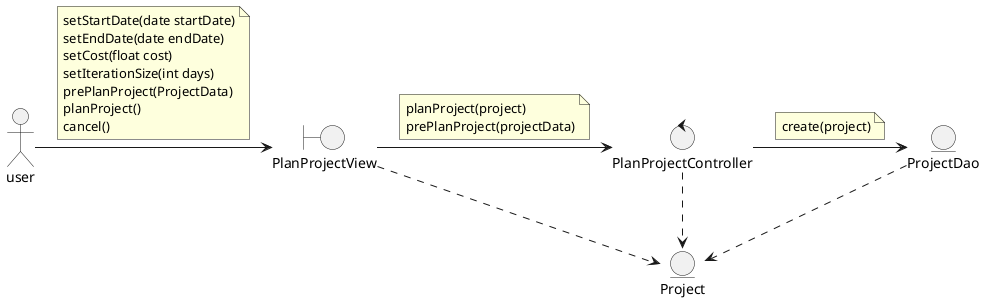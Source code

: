 @startuml

actor user

boundary PlanProjectView
entity ProjectDao
control PlanProjectController
entity Project

user -right-> PlanProjectView
    note on link
        setStartDate(date startDate)
        setEndDate(date endDate)
        setCost(float cost)
        setIterationSize(int days)
        prePlanProject(ProjectData)
        planProject()
        cancel()
    end note
PlanProjectView -right-> PlanProjectController
    note on link
        planProject(project)
        prePlanProject(projectData)
    end note
PlanProjectController -right-> ProjectDao
    note on link
        create(project)
    end note

ProjectDao .down.> Project
PlanProjectController ..> Project
PlanProjectView ..> Project

@enduml
